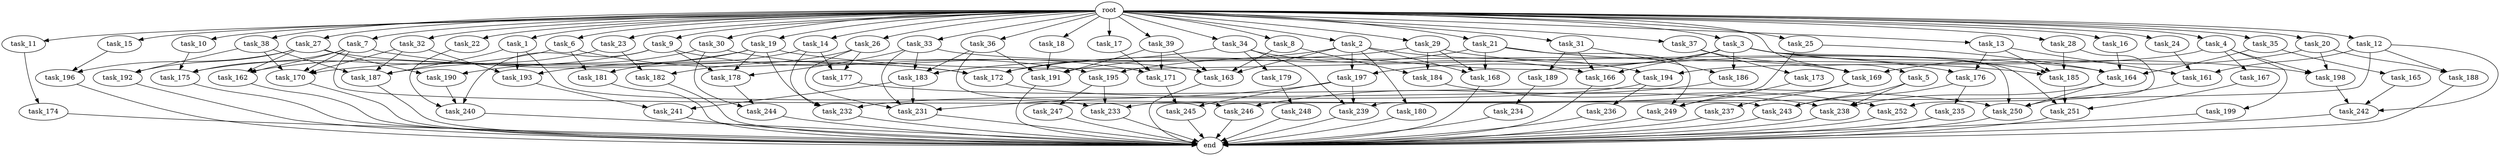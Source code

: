 digraph G {
  root [size="0.000000"];
  task_1 [size="1024.000000"];
  task_2 [size="1024.000000"];
  task_3 [size="1024.000000"];
  task_4 [size="1024.000000"];
  task_5 [size="1024.000000"];
  task_6 [size="1024.000000"];
  task_7 [size="1024.000000"];
  task_8 [size="1024.000000"];
  task_9 [size="1024.000000"];
  task_10 [size="1024.000000"];
  task_11 [size="1024.000000"];
  task_12 [size="1024.000000"];
  task_13 [size="1024.000000"];
  task_14 [size="1024.000000"];
  task_15 [size="1024.000000"];
  task_16 [size="1024.000000"];
  task_17 [size="1024.000000"];
  task_18 [size="1024.000000"];
  task_19 [size="1024.000000"];
  task_20 [size="1024.000000"];
  task_21 [size="1024.000000"];
  task_22 [size="1024.000000"];
  task_23 [size="1024.000000"];
  task_24 [size="1024.000000"];
  task_25 [size="1024.000000"];
  task_26 [size="1024.000000"];
  task_27 [size="1024.000000"];
  task_28 [size="1024.000000"];
  task_29 [size="1024.000000"];
  task_30 [size="1024.000000"];
  task_31 [size="1024.000000"];
  task_32 [size="1024.000000"];
  task_33 [size="1024.000000"];
  task_34 [size="1024.000000"];
  task_35 [size="1024.000000"];
  task_36 [size="1024.000000"];
  task_37 [size="1024.000000"];
  task_38 [size="1024.000000"];
  task_39 [size="1024.000000"];
  task_161 [size="1039382085632.000000"];
  task_162 [size="1322849927168.000000"];
  task_163 [size="1357209665536.000000"];
  task_164 [size="2061584302080.000000"];
  task_165 [size="858993459200.000000"];
  task_166 [size="841813590016.000000"];
  task_167 [size="420906795008.000000"];
  task_168 [size="1047972020224.000000"];
  task_169 [size="695784701952.000000"];
  task_170 [size="858993459200.000000"];
  task_171 [size="420906795008.000000"];
  task_172 [size="919123001344.000000"];
  task_173 [size="420906795008.000000"];
  task_174 [size="34359738368.000000"];
  task_175 [size="936302870528.000000"];
  task_176 [size="498216206336.000000"];
  task_177 [size="1279900254208.000000"];
  task_178 [size="249108103168.000000"];
  task_179 [size="214748364800.000000"];
  task_180 [size="549755813888.000000"];
  task_181 [size="936302870528.000000"];
  task_182 [size="1279900254208.000000"];
  task_183 [size="1382979469312.000000"];
  task_184 [size="154618822656.000000"];
  task_185 [size="1812476198912.000000"];
  task_186 [size="627065225216.000000"];
  task_187 [size="1829656068096.000000"];
  task_188 [size="446676598784.000000"];
  task_189 [size="77309411328.000000"];
  task_190 [size="1005022347264.000000"];
  task_191 [size="2010044694528.000000"];
  task_192 [size="833223655424.000000"];
  task_193 [size="867583393792.000000"];
  task_194 [size="970662608896.000000"];
  task_195 [size="627065225216.000000"];
  task_196 [size="1116691496960.000000"];
  task_197 [size="1099511627776.000000"];
  task_198 [size="1108101562368.000000"];
  task_199 [size="420906795008.000000"];
  task_231 [size="1142461300736.000000"];
  task_232 [size="1589137899520.000000"];
  task_233 [size="1864015806464.000000"];
  task_234 [size="34359738368.000000"];
  task_235 [size="214748364800.000000"];
  task_236 [size="695784701952.000000"];
  task_237 [size="137438953472.000000"];
  task_238 [size="798863917056.000000"];
  task_239 [size="1073741824000.000000"];
  task_240 [size="661424963584.000000"];
  task_241 [size="730144440320.000000"];
  task_242 [size="1039382085632.000000"];
  task_243 [size="1314259992576.000000"];
  task_244 [size="1168231104512.000000"];
  task_245 [size="858993459200.000000"];
  task_246 [size="1554778161152.000000"];
  task_247 [size="858993459200.000000"];
  task_248 [size="695784701952.000000"];
  task_249 [size="773094113280.000000"];
  task_250 [size="1108101562368.000000"];
  task_251 [size="1443109011456.000000"];
  task_252 [size="1116691496960.000000"];
  end [size="0.000000"];

  root -> task_1 [size="1.000000"];
  root -> task_2 [size="1.000000"];
  root -> task_3 [size="1.000000"];
  root -> task_4 [size="1.000000"];
  root -> task_5 [size="1.000000"];
  root -> task_6 [size="1.000000"];
  root -> task_7 [size="1.000000"];
  root -> task_8 [size="1.000000"];
  root -> task_9 [size="1.000000"];
  root -> task_10 [size="1.000000"];
  root -> task_11 [size="1.000000"];
  root -> task_12 [size="1.000000"];
  root -> task_13 [size="1.000000"];
  root -> task_14 [size="1.000000"];
  root -> task_15 [size="1.000000"];
  root -> task_16 [size="1.000000"];
  root -> task_17 [size="1.000000"];
  root -> task_18 [size="1.000000"];
  root -> task_19 [size="1.000000"];
  root -> task_20 [size="1.000000"];
  root -> task_21 [size="1.000000"];
  root -> task_22 [size="1.000000"];
  root -> task_23 [size="1.000000"];
  root -> task_24 [size="1.000000"];
  root -> task_25 [size="1.000000"];
  root -> task_26 [size="1.000000"];
  root -> task_27 [size="1.000000"];
  root -> task_28 [size="1.000000"];
  root -> task_29 [size="1.000000"];
  root -> task_30 [size="1.000000"];
  root -> task_31 [size="1.000000"];
  root -> task_32 [size="1.000000"];
  root -> task_33 [size="1.000000"];
  root -> task_34 [size="1.000000"];
  root -> task_35 [size="1.000000"];
  root -> task_36 [size="1.000000"];
  root -> task_37 [size="1.000000"];
  root -> task_38 [size="1.000000"];
  root -> task_39 [size="1.000000"];
  task_1 -> task_187 [size="679477248.000000"];
  task_1 -> task_193 [size="679477248.000000"];
  task_1 -> task_233 [size="679477248.000000"];
  task_2 -> task_163 [size="536870912.000000"];
  task_2 -> task_168 [size="536870912.000000"];
  task_2 -> task_180 [size="536870912.000000"];
  task_2 -> task_183 [size="536870912.000000"];
  task_2 -> task_194 [size="536870912.000000"];
  task_2 -> task_197 [size="536870912.000000"];
  task_3 -> task_166 [size="536870912.000000"];
  task_3 -> task_185 [size="536870912.000000"];
  task_3 -> task_186 [size="536870912.000000"];
  task_3 -> task_195 [size="536870912.000000"];
  task_3 -> task_197 [size="536870912.000000"];
  task_3 -> task_198 [size="536870912.000000"];
  task_3 -> task_250 [size="536870912.000000"];
  task_3 -> task_251 [size="536870912.000000"];
  task_4 -> task_167 [size="411041792.000000"];
  task_4 -> task_194 [size="411041792.000000"];
  task_4 -> task_198 [size="411041792.000000"];
  task_4 -> task_199 [size="411041792.000000"];
  task_5 -> task_238 [size="536870912.000000"];
  task_5 -> task_243 [size="536870912.000000"];
  task_6 -> task_172 [size="75497472.000000"];
  task_6 -> task_175 [size="75497472.000000"];
  task_6 -> task_181 [size="75497472.000000"];
  task_7 -> task_162 [size="536870912.000000"];
  task_7 -> task_170 [size="536870912.000000"];
  task_7 -> task_172 [size="536870912.000000"];
  task_7 -> task_175 [size="536870912.000000"];
  task_7 -> task_243 [size="536870912.000000"];
  task_8 -> task_163 [size="75497472.000000"];
  task_8 -> task_184 [size="75497472.000000"];
  task_9 -> task_162 [size="75497472.000000"];
  task_9 -> task_178 [size="75497472.000000"];
  task_9 -> task_195 [size="75497472.000000"];
  task_9 -> task_240 [size="75497472.000000"];
  task_10 -> task_175 [size="301989888.000000"];
  task_11 -> task_174 [size="33554432.000000"];
  task_12 -> task_161 [size="301989888.000000"];
  task_12 -> task_188 [size="301989888.000000"];
  task_12 -> task_239 [size="301989888.000000"];
  task_12 -> task_242 [size="301989888.000000"];
  task_13 -> task_161 [size="411041792.000000"];
  task_13 -> task_176 [size="411041792.000000"];
  task_13 -> task_185 [size="411041792.000000"];
  task_14 -> task_177 [size="838860800.000000"];
  task_14 -> task_181 [size="838860800.000000"];
  task_14 -> task_232 [size="838860800.000000"];
  task_15 -> task_196 [size="411041792.000000"];
  task_16 -> task_164 [size="838860800.000000"];
  task_17 -> task_171 [size="75497472.000000"];
  task_18 -> task_191 [size="838860800.000000"];
  task_19 -> task_164 [size="33554432.000000"];
  task_19 -> task_170 [size="33554432.000000"];
  task_19 -> task_178 [size="33554432.000000"];
  task_19 -> task_193 [size="33554432.000000"];
  task_19 -> task_232 [size="33554432.000000"];
  task_20 -> task_169 [size="134217728.000000"];
  task_20 -> task_188 [size="134217728.000000"];
  task_20 -> task_198 [size="134217728.000000"];
  task_21 -> task_168 [size="411041792.000000"];
  task_21 -> task_185 [size="411041792.000000"];
  task_21 -> task_191 [size="411041792.000000"];
  task_21 -> task_249 [size="411041792.000000"];
  task_22 -> task_240 [size="33554432.000000"];
  task_23 -> task_182 [size="838860800.000000"];
  task_23 -> task_187 [size="838860800.000000"];
  task_24 -> task_161 [size="301989888.000000"];
  task_25 -> task_164 [size="301989888.000000"];
  task_25 -> task_233 [size="301989888.000000"];
  task_26 -> task_177 [size="411041792.000000"];
  task_26 -> task_182 [size="411041792.000000"];
  task_26 -> task_231 [size="411041792.000000"];
  task_27 -> task_162 [size="679477248.000000"];
  task_27 -> task_163 [size="679477248.000000"];
  task_27 -> task_190 [size="679477248.000000"];
  task_27 -> task_192 [size="679477248.000000"];
  task_27 -> task_196 [size="679477248.000000"];
  task_28 -> task_185 [size="411041792.000000"];
  task_28 -> task_252 [size="411041792.000000"];
  task_29 -> task_168 [size="75497472.000000"];
  task_29 -> task_172 [size="75497472.000000"];
  task_29 -> task_176 [size="75497472.000000"];
  task_29 -> task_184 [size="75497472.000000"];
  task_30 -> task_171 [size="301989888.000000"];
  task_30 -> task_190 [size="301989888.000000"];
  task_30 -> task_244 [size="301989888.000000"];
  task_31 -> task_166 [size="75497472.000000"];
  task_31 -> task_186 [size="75497472.000000"];
  task_31 -> task_189 [size="75497472.000000"];
  task_32 -> task_170 [size="134217728.000000"];
  task_32 -> task_187 [size="134217728.000000"];
  task_32 -> task_193 [size="134217728.000000"];
  task_33 -> task_169 [size="134217728.000000"];
  task_33 -> task_178 [size="134217728.000000"];
  task_33 -> task_183 [size="134217728.000000"];
  task_33 -> task_231 [size="134217728.000000"];
  task_34 -> task_166 [size="209715200.000000"];
  task_34 -> task_172 [size="209715200.000000"];
  task_34 -> task_179 [size="209715200.000000"];
  task_34 -> task_239 [size="209715200.000000"];
  task_35 -> task_164 [size="838860800.000000"];
  task_35 -> task_165 [size="838860800.000000"];
  task_36 -> task_183 [size="679477248.000000"];
  task_36 -> task_191 [size="679477248.000000"];
  task_36 -> task_246 [size="679477248.000000"];
  task_37 -> task_169 [size="411041792.000000"];
  task_37 -> task_173 [size="411041792.000000"];
  task_38 -> task_170 [size="134217728.000000"];
  task_38 -> task_187 [size="134217728.000000"];
  task_38 -> task_192 [size="134217728.000000"];
  task_39 -> task_163 [size="33554432.000000"];
  task_39 -> task_171 [size="33554432.000000"];
  task_39 -> task_191 [size="33554432.000000"];
  task_161 -> task_250 [size="209715200.000000"];
  task_162 -> end [size="1.000000"];
  task_163 -> end [size="1.000000"];
  task_164 -> task_238 [size="33554432.000000"];
  task_164 -> task_250 [size="33554432.000000"];
  task_165 -> task_242 [size="301989888.000000"];
  task_166 -> end [size="1.000000"];
  task_167 -> task_251 [size="838860800.000000"];
  task_168 -> end [size="1.000000"];
  task_169 -> task_237 [size="134217728.000000"];
  task_169 -> task_249 [size="134217728.000000"];
  task_170 -> end [size="1.000000"];
  task_171 -> task_245 [size="301989888.000000"];
  task_172 -> task_238 [size="209715200.000000"];
  task_173 -> task_249 [size="209715200.000000"];
  task_174 -> end [size="1.000000"];
  task_175 -> end [size="1.000000"];
  task_176 -> task_235 [size="209715200.000000"];
  task_176 -> task_243 [size="209715200.000000"];
  task_177 -> task_250 [size="301989888.000000"];
  task_178 -> task_244 [size="838860800.000000"];
  task_179 -> task_248 [size="679477248.000000"];
  task_180 -> end [size="1.000000"];
  task_181 -> end [size="1.000000"];
  task_182 -> end [size="1.000000"];
  task_183 -> task_231 [size="33554432.000000"];
  task_183 -> task_241 [size="33554432.000000"];
  task_184 -> task_252 [size="679477248.000000"];
  task_185 -> task_251 [size="33554432.000000"];
  task_186 -> task_246 [size="838860800.000000"];
  task_187 -> end [size="1.000000"];
  task_188 -> end [size="1.000000"];
  task_189 -> task_234 [size="33554432.000000"];
  task_190 -> task_240 [size="536870912.000000"];
  task_191 -> end [size="1.000000"];
  task_192 -> end [size="1.000000"];
  task_193 -> task_241 [size="679477248.000000"];
  task_194 -> task_232 [size="679477248.000000"];
  task_194 -> task_236 [size="679477248.000000"];
  task_195 -> task_233 [size="838860800.000000"];
  task_195 -> task_247 [size="838860800.000000"];
  task_196 -> end [size="1.000000"];
  task_197 -> task_231 [size="536870912.000000"];
  task_197 -> task_239 [size="536870912.000000"];
  task_197 -> task_245 [size="536870912.000000"];
  task_198 -> task_242 [size="411041792.000000"];
  task_199 -> end [size="1.000000"];
  task_231 -> end [size="1.000000"];
  task_232 -> end [size="1.000000"];
  task_233 -> end [size="1.000000"];
  task_234 -> end [size="1.000000"];
  task_235 -> end [size="1.000000"];
  task_236 -> end [size="1.000000"];
  task_237 -> end [size="1.000000"];
  task_238 -> end [size="1.000000"];
  task_239 -> end [size="1.000000"];
  task_240 -> end [size="1.000000"];
  task_241 -> end [size="1.000000"];
  task_242 -> end [size="1.000000"];
  task_243 -> end [size="1.000000"];
  task_244 -> end [size="1.000000"];
  task_245 -> end [size="1.000000"];
  task_246 -> end [size="1.000000"];
  task_247 -> end [size="1.000000"];
  task_248 -> end [size="1.000000"];
  task_249 -> end [size="1.000000"];
  task_250 -> end [size="1.000000"];
  task_251 -> end [size="1.000000"];
  task_252 -> end [size="1.000000"];
}
